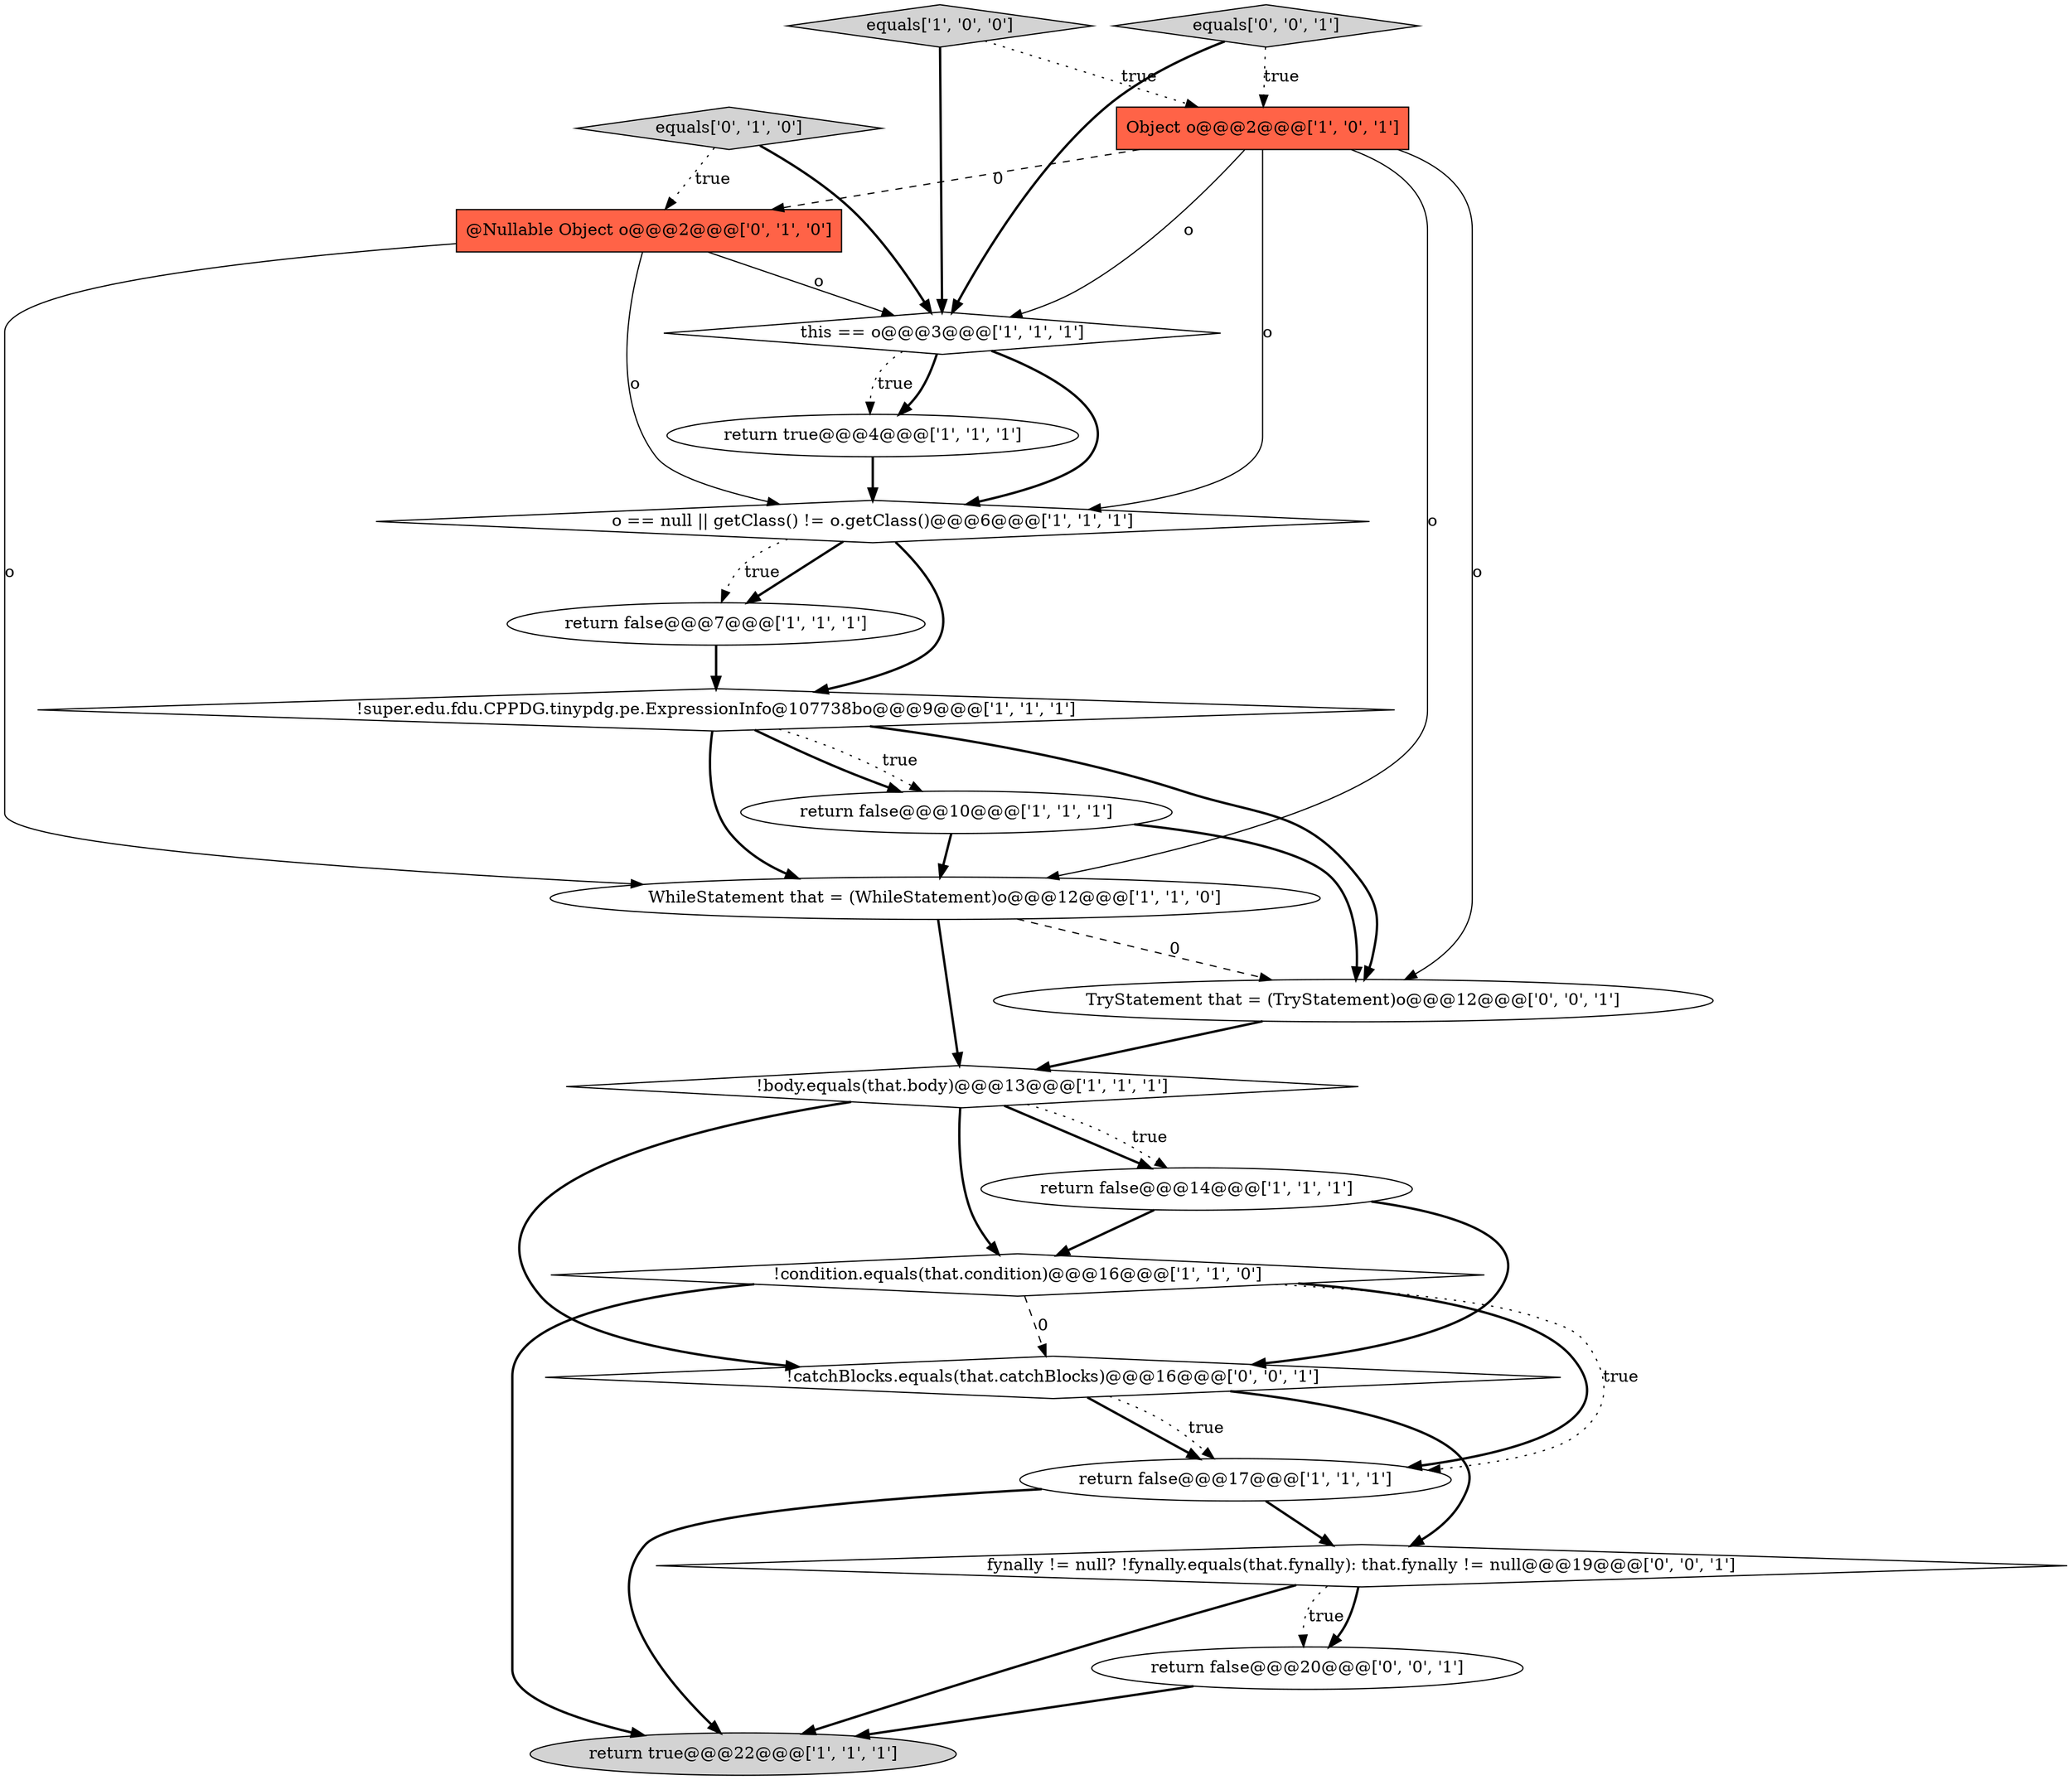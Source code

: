 digraph {
17 [style = filled, label = "fynally != null? !fynally.equals(that.fynally): that.fynally != null@@@19@@@['0', '0', '1']", fillcolor = white, shape = diamond image = "AAA0AAABBB3BBB"];
4 [style = filled, label = "return true@@@22@@@['1', '1', '1']", fillcolor = lightgray, shape = ellipse image = "AAA0AAABBB1BBB"];
1 [style = filled, label = "this == o@@@3@@@['1', '1', '1']", fillcolor = white, shape = diamond image = "AAA0AAABBB1BBB"];
14 [style = filled, label = "@Nullable Object o@@@2@@@['0', '1', '0']", fillcolor = tomato, shape = box image = "AAA1AAABBB2BBB"];
13 [style = filled, label = "!body.equals(that.body)@@@13@@@['1', '1', '1']", fillcolor = white, shape = diamond image = "AAA0AAABBB1BBB"];
10 [style = filled, label = "return false@@@14@@@['1', '1', '1']", fillcolor = white, shape = ellipse image = "AAA0AAABBB1BBB"];
7 [style = filled, label = "equals['1', '0', '0']", fillcolor = lightgray, shape = diamond image = "AAA0AAABBB1BBB"];
11 [style = filled, label = "!condition.equals(that.condition)@@@16@@@['1', '1', '0']", fillcolor = white, shape = diamond image = "AAA0AAABBB1BBB"];
2 [style = filled, label = "Object o@@@2@@@['1', '0', '1']", fillcolor = tomato, shape = box image = "AAA0AAABBB1BBB"];
5 [style = filled, label = "!super.edu.fdu.CPPDG.tinypdg.pe.ExpressionInfo@107738bo@@@9@@@['1', '1', '1']", fillcolor = white, shape = diamond image = "AAA0AAABBB1BBB"];
6 [style = filled, label = "WhileStatement that = (WhileStatement)o@@@12@@@['1', '1', '0']", fillcolor = white, shape = ellipse image = "AAA0AAABBB1BBB"];
8 [style = filled, label = "o == null || getClass() != o.getClass()@@@6@@@['1', '1', '1']", fillcolor = white, shape = diamond image = "AAA0AAABBB1BBB"];
20 [style = filled, label = "!catchBlocks.equals(that.catchBlocks)@@@16@@@['0', '0', '1']", fillcolor = white, shape = diamond image = "AAA0AAABBB3BBB"];
9 [style = filled, label = "return false@@@7@@@['1', '1', '1']", fillcolor = white, shape = ellipse image = "AAA0AAABBB1BBB"];
19 [style = filled, label = "equals['0', '0', '1']", fillcolor = lightgray, shape = diamond image = "AAA0AAABBB3BBB"];
3 [style = filled, label = "return false@@@17@@@['1', '1', '1']", fillcolor = white, shape = ellipse image = "AAA0AAABBB1BBB"];
16 [style = filled, label = "return false@@@20@@@['0', '0', '1']", fillcolor = white, shape = ellipse image = "AAA0AAABBB3BBB"];
0 [style = filled, label = "return true@@@4@@@['1', '1', '1']", fillcolor = white, shape = ellipse image = "AAA0AAABBB1BBB"];
12 [style = filled, label = "return false@@@10@@@['1', '1', '1']", fillcolor = white, shape = ellipse image = "AAA0AAABBB1BBB"];
18 [style = filled, label = "TryStatement that = (TryStatement)o@@@12@@@['0', '0', '1']", fillcolor = white, shape = ellipse image = "AAA0AAABBB3BBB"];
15 [style = filled, label = "equals['0', '1', '0']", fillcolor = lightgray, shape = diamond image = "AAA0AAABBB2BBB"];
13->10 [style = bold, label=""];
7->2 [style = dotted, label="true"];
14->6 [style = solid, label="o"];
10->20 [style = bold, label=""];
7->1 [style = bold, label=""];
1->8 [style = bold, label=""];
20->17 [style = bold, label=""];
11->20 [style = dashed, label="0"];
2->8 [style = solid, label="o"];
14->8 [style = solid, label="o"];
19->2 [style = dotted, label="true"];
11->4 [style = bold, label=""];
5->18 [style = bold, label=""];
1->0 [style = bold, label=""];
20->3 [style = bold, label=""];
2->1 [style = solid, label="o"];
5->12 [style = dotted, label="true"];
15->14 [style = dotted, label="true"];
14->1 [style = solid, label="o"];
13->10 [style = dotted, label="true"];
12->6 [style = bold, label=""];
13->11 [style = bold, label=""];
3->4 [style = bold, label=""];
6->18 [style = dashed, label="0"];
17->16 [style = dotted, label="true"];
2->18 [style = solid, label="o"];
19->1 [style = bold, label=""];
5->6 [style = bold, label=""];
8->5 [style = bold, label=""];
2->14 [style = dashed, label="0"];
5->12 [style = bold, label=""];
11->3 [style = bold, label=""];
15->1 [style = bold, label=""];
6->13 [style = bold, label=""];
0->8 [style = bold, label=""];
8->9 [style = bold, label=""];
12->18 [style = bold, label=""];
18->13 [style = bold, label=""];
9->5 [style = bold, label=""];
2->6 [style = solid, label="o"];
20->3 [style = dotted, label="true"];
3->17 [style = bold, label=""];
13->20 [style = bold, label=""];
1->0 [style = dotted, label="true"];
8->9 [style = dotted, label="true"];
16->4 [style = bold, label=""];
11->3 [style = dotted, label="true"];
17->4 [style = bold, label=""];
17->16 [style = bold, label=""];
10->11 [style = bold, label=""];
}

